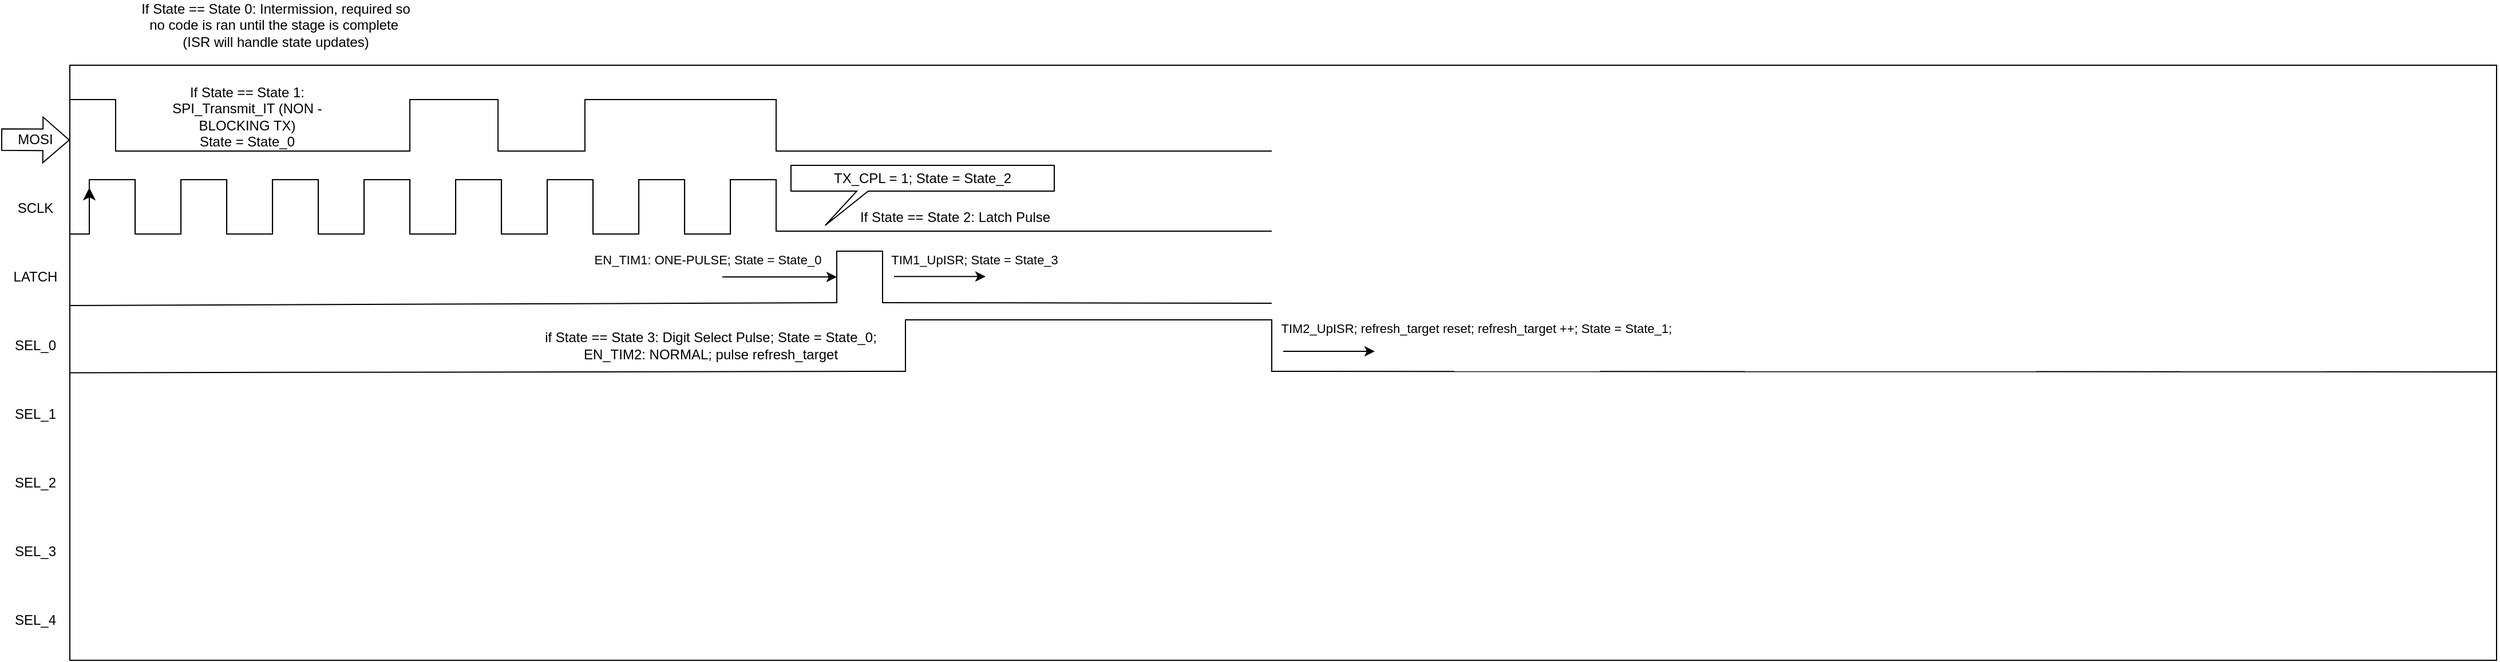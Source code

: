 <mxfile version="26.1.3">
  <diagram name="Page-1" id="Kten-343tZ4cuEPmcjij">
    <mxGraphModel dx="1684" dy="879" grid="1" gridSize="10" guides="1" tooltips="1" connect="1" arrows="1" fold="1" page="1" pageScale="1" pageWidth="850" pageHeight="1100" math="0" shadow="0">
      <root>
        <mxCell id="0" />
        <mxCell id="1" parent="0" />
        <mxCell id="N2S01_cg1BUVBJAf9Jgt-1" value="" style="rounded=0;whiteSpace=wrap;html=1;movable=0;resizable=0;rotatable=0;deletable=0;editable=0;locked=1;connectable=0;" parent="1" vertex="1">
          <mxGeometry x="110" y="110" width="2120" height="520" as="geometry" />
        </mxCell>
        <mxCell id="N2S01_cg1BUVBJAf9Jgt-2" value="MOSI" style="text;html=1;align=center;verticalAlign=middle;whiteSpace=wrap;rounded=0;" parent="1" vertex="1">
          <mxGeometry x="50" y="160" width="60" height="30" as="geometry" />
        </mxCell>
        <mxCell id="N2S01_cg1BUVBJAf9Jgt-4" value="SCLK" style="text;html=1;align=center;verticalAlign=middle;whiteSpace=wrap;rounded=0;" parent="1" vertex="1">
          <mxGeometry x="50" y="220" width="60" height="30" as="geometry" />
        </mxCell>
        <mxCell id="N2S01_cg1BUVBJAf9Jgt-5" value="LATCH" style="text;html=1;align=center;verticalAlign=middle;whiteSpace=wrap;rounded=0;" parent="1" vertex="1">
          <mxGeometry x="50" y="280" width="60" height="30" as="geometry" />
        </mxCell>
        <mxCell id="N2S01_cg1BUVBJAf9Jgt-6" value="SEL_0" style="text;html=1;align=center;verticalAlign=middle;whiteSpace=wrap;rounded=0;" parent="1" vertex="1">
          <mxGeometry x="50" y="340" width="60" height="30" as="geometry" />
        </mxCell>
        <mxCell id="N2S01_cg1BUVBJAf9Jgt-7" value="SEL_1" style="text;html=1;align=center;verticalAlign=middle;whiteSpace=wrap;rounded=0;" parent="1" vertex="1">
          <mxGeometry x="50" y="400" width="60" height="30" as="geometry" />
        </mxCell>
        <mxCell id="N2S01_cg1BUVBJAf9Jgt-8" value="SEL_2" style="text;html=1;align=center;verticalAlign=middle;whiteSpace=wrap;rounded=0;" parent="1" vertex="1">
          <mxGeometry x="50" y="460" width="60" height="30" as="geometry" />
        </mxCell>
        <mxCell id="N2S01_cg1BUVBJAf9Jgt-9" value="SEL_3" style="text;html=1;align=center;verticalAlign=middle;whiteSpace=wrap;rounded=0;" parent="1" vertex="1">
          <mxGeometry x="50" y="520" width="60" height="30" as="geometry" />
        </mxCell>
        <mxCell id="N2S01_cg1BUVBJAf9Jgt-10" value="SEL_4" style="text;html=1;align=center;verticalAlign=middle;whiteSpace=wrap;rounded=0;" parent="1" vertex="1">
          <mxGeometry x="50" y="580" width="60" height="30" as="geometry" />
        </mxCell>
        <mxCell id="N2S01_cg1BUVBJAf9Jgt-11" value="" style="edgeStyle=segmentEdgeStyle;endArrow=classic;html=1;curved=0;rounded=0;endSize=8;startSize=8;exitX=0.004;exitY=0.154;exitDx=0;exitDy=0;exitPerimeter=0;entryX=0;entryY=0.5;entryDx=0;entryDy=0;entryPerimeter=0;" parent="1" edge="1">
          <mxGeometry width="50" height="50" relative="1" as="geometry">
            <mxPoint x="110.0" y="257.47" as="sourcePoint" />
            <mxPoint x="127.04" y="217.01" as="targetPoint" />
          </mxGeometry>
        </mxCell>
        <mxCell id="N2S01_cg1BUVBJAf9Jgt-35" value="" style="group" parent="1" vertex="1" connectable="0">
          <mxGeometry x="127.04" y="210" width="320.0" height="47.5" as="geometry" />
        </mxCell>
        <mxCell id="N2S01_cg1BUVBJAf9Jgt-17" value="" style="shape=partialRectangle;whiteSpace=wrap;html=1;bottom=1;right=1;left=1;top=0;fillColor=none;routingCenterX=-0.5;rotation=-180;movable=0;resizable=0;rotatable=0;deletable=0;editable=0;locked=1;connectable=0;" parent="N2S01_cg1BUVBJAf9Jgt-35" vertex="1">
          <mxGeometry x="-1.421e-14" width="40" height="45" as="geometry" />
        </mxCell>
        <mxCell id="N2S01_cg1BUVBJAf9Jgt-19" value="" style="shape=partialRectangle;whiteSpace=wrap;html=1;bottom=1;right=1;left=1;top=0;fillColor=none;routingCenterX=-0.5;rotation=0;" parent="N2S01_cg1BUVBJAf9Jgt-35" vertex="1">
          <mxGeometry x="40.0" width="40" height="47.5" as="geometry" />
        </mxCell>
        <mxCell id="N2S01_cg1BUVBJAf9Jgt-20" value="" style="shape=partialRectangle;whiteSpace=wrap;html=1;bottom=1;right=1;left=1;top=0;fillColor=none;routingCenterX=-0.5;rotation=-180;" parent="N2S01_cg1BUVBJAf9Jgt-35" vertex="1">
          <mxGeometry x="80" width="40" height="45" as="geometry" />
        </mxCell>
        <mxCell id="N2S01_cg1BUVBJAf9Jgt-21" value="" style="shape=partialRectangle;whiteSpace=wrap;html=1;bottom=1;right=1;left=1;top=0;fillColor=none;routingCenterX=-0.5;rotation=0;" parent="N2S01_cg1BUVBJAf9Jgt-35" vertex="1">
          <mxGeometry x="120.0" width="40" height="47.5" as="geometry" />
        </mxCell>
        <mxCell id="N2S01_cg1BUVBJAf9Jgt-22" value="" style="shape=partialRectangle;whiteSpace=wrap;html=1;bottom=1;right=1;left=1;top=0;fillColor=none;routingCenterX=-0.5;rotation=-180;" parent="N2S01_cg1BUVBJAf9Jgt-35" vertex="1">
          <mxGeometry x="160" width="40" height="45" as="geometry" />
        </mxCell>
        <mxCell id="N2S01_cg1BUVBJAf9Jgt-23" value="" style="shape=partialRectangle;whiteSpace=wrap;html=1;bottom=1;right=1;left=1;top=0;fillColor=none;routingCenterX=-0.5;rotation=0;" parent="N2S01_cg1BUVBJAf9Jgt-35" vertex="1">
          <mxGeometry x="200.0" width="40" height="47.5" as="geometry" />
        </mxCell>
        <mxCell id="N2S01_cg1BUVBJAf9Jgt-24" value="" style="shape=partialRectangle;whiteSpace=wrap;html=1;bottom=1;right=1;left=1;top=0;fillColor=none;routingCenterX=-0.5;rotation=-180;" parent="N2S01_cg1BUVBJAf9Jgt-35" vertex="1">
          <mxGeometry x="240" width="40" height="45" as="geometry" />
        </mxCell>
        <mxCell id="N2S01_cg1BUVBJAf9Jgt-25" value="" style="shape=partialRectangle;whiteSpace=wrap;html=1;bottom=1;right=1;left=1;top=0;fillColor=none;routingCenterX=-0.5;rotation=0;" parent="N2S01_cg1BUVBJAf9Jgt-35" vertex="1">
          <mxGeometry x="280.0" width="40" height="47.5" as="geometry" />
        </mxCell>
        <mxCell id="N2S01_cg1BUVBJAf9Jgt-36" value="" style="group" parent="1" vertex="1" connectable="0">
          <mxGeometry x="447.04" y="210" width="320.0" height="47.5" as="geometry" />
        </mxCell>
        <mxCell id="N2S01_cg1BUVBJAf9Jgt-37" value="" style="shape=partialRectangle;whiteSpace=wrap;html=1;bottom=1;right=1;left=1;top=0;fillColor=none;routingCenterX=-0.5;rotation=-180;movable=0;resizable=0;rotatable=0;deletable=0;editable=0;locked=1;connectable=0;" parent="N2S01_cg1BUVBJAf9Jgt-36" vertex="1">
          <mxGeometry x="-1.421e-14" width="40" height="45" as="geometry" />
        </mxCell>
        <mxCell id="N2S01_cg1BUVBJAf9Jgt-38" value="" style="shape=partialRectangle;whiteSpace=wrap;html=1;bottom=1;right=1;left=1;top=0;fillColor=none;routingCenterX=-0.5;rotation=0;" parent="N2S01_cg1BUVBJAf9Jgt-36" vertex="1">
          <mxGeometry x="40.0" width="40" height="47.5" as="geometry" />
        </mxCell>
        <mxCell id="N2S01_cg1BUVBJAf9Jgt-39" value="" style="shape=partialRectangle;whiteSpace=wrap;html=1;bottom=1;right=1;left=1;top=0;fillColor=none;routingCenterX=-0.5;rotation=-180;" parent="N2S01_cg1BUVBJAf9Jgt-36" vertex="1">
          <mxGeometry x="80" width="40" height="45" as="geometry" />
        </mxCell>
        <mxCell id="N2S01_cg1BUVBJAf9Jgt-40" value="" style="shape=partialRectangle;whiteSpace=wrap;html=1;bottom=1;right=1;left=1;top=0;fillColor=none;routingCenterX=-0.5;rotation=0;" parent="N2S01_cg1BUVBJAf9Jgt-36" vertex="1">
          <mxGeometry x="120.0" width="40" height="47.5" as="geometry" />
        </mxCell>
        <mxCell id="N2S01_cg1BUVBJAf9Jgt-41" value="" style="shape=partialRectangle;whiteSpace=wrap;html=1;bottom=1;right=1;left=1;top=0;fillColor=none;routingCenterX=-0.5;rotation=-180;" parent="N2S01_cg1BUVBJAf9Jgt-36" vertex="1">
          <mxGeometry x="160" width="40" height="45" as="geometry" />
        </mxCell>
        <mxCell id="N2S01_cg1BUVBJAf9Jgt-42" value="" style="shape=partialRectangle;whiteSpace=wrap;html=1;bottom=1;right=1;left=1;top=0;fillColor=none;routingCenterX=-0.5;rotation=0;" parent="N2S01_cg1BUVBJAf9Jgt-36" vertex="1">
          <mxGeometry x="200.0" width="40" height="47.5" as="geometry" />
        </mxCell>
        <mxCell id="N2S01_cg1BUVBJAf9Jgt-43" value="" style="shape=partialRectangle;whiteSpace=wrap;html=1;bottom=1;right=1;left=1;top=0;fillColor=none;routingCenterX=-0.5;rotation=-180;" parent="N2S01_cg1BUVBJAf9Jgt-36" vertex="1">
          <mxGeometry x="240" width="40" height="45" as="geometry" />
        </mxCell>
        <mxCell id="N2S01_cg1BUVBJAf9Jgt-72" value="" style="shape=flexArrow;endArrow=classic;html=1;rounded=0;entryX=1.023;entryY=0.405;entryDx=0;entryDy=0;entryPerimeter=0;width=18.846;endSize=7.331;exitX=0;exitY=0.5;exitDx=0;exitDy=0;" parent="1" source="N2S01_cg1BUVBJAf9Jgt-2" edge="1">
          <mxGeometry width="50" height="50" relative="1" as="geometry">
            <mxPoint x="60" y="175" as="sourcePoint" />
            <mxPoint x="110" y="175.35" as="targetPoint" />
          </mxGeometry>
        </mxCell>
        <mxCell id="N2S01_cg1BUVBJAf9Jgt-73" value="" style="endArrow=none;html=1;rounded=0;" parent="1" edge="1">
          <mxGeometry width="50" height="50" relative="1" as="geometry">
            <mxPoint x="727" y="255" as="sourcePoint" />
            <mxPoint x="1160" y="255" as="targetPoint" />
            <Array as="points">
              <mxPoint x="950" y="255" />
            </Array>
          </mxGeometry>
        </mxCell>
        <mxCell id="N2S01_cg1BUVBJAf9Jgt-74" value="" style="endArrow=none;html=1;rounded=0;exitX=0;exitY=0;exitDx=0;exitDy=0;entryX=1;entryY=0;entryDx=0;entryDy=0;" parent="1" target="N2S01_cg1BUVBJAf9Jgt-75" edge="1">
          <mxGeometry width="50" height="50" relative="1" as="geometry">
            <mxPoint x="110" y="320" as="sourcePoint" />
            <mxPoint x="543" y="320" as="targetPoint" />
          </mxGeometry>
        </mxCell>
        <mxCell id="N2S01_cg1BUVBJAf9Jgt-75" value="" style="shape=partialRectangle;whiteSpace=wrap;html=1;bottom=1;right=1;left=1;top=0;fillColor=none;routingCenterX=-0.5;rotation=-180;" parent="1" vertex="1">
          <mxGeometry x="780" y="272.5" width="40" height="45" as="geometry" />
        </mxCell>
        <mxCell id="N2S01_cg1BUVBJAf9Jgt-76" value="" style="endArrow=none;html=1;rounded=0;entryX=0;entryY=0;entryDx=0;entryDy=0;" parent="1" target="N2S01_cg1BUVBJAf9Jgt-75" edge="1">
          <mxGeometry width="50" height="50" relative="1" as="geometry">
            <mxPoint x="1160" y="318" as="sourcePoint" />
            <mxPoint x="790" y="328" as="targetPoint" />
          </mxGeometry>
        </mxCell>
        <mxCell id="N2S01_cg1BUVBJAf9Jgt-77" value="" style="shape=partialRectangle;whiteSpace=wrap;html=1;bottom=1;right=1;left=1;top=0;fillColor=none;routingCenterX=-0.5;rotation=-180;" parent="1" vertex="1">
          <mxGeometry x="110" y="140" width="40" height="45" as="geometry" />
        </mxCell>
        <mxCell id="N2S01_cg1BUVBJAf9Jgt-78" value="" style="endArrow=none;html=1;rounded=0;exitX=0;exitY=0;exitDx=0;exitDy=0;entryX=1;entryY=0;entryDx=0;entryDy=0;" parent="1" target="N2S01_cg1BUVBJAf9Jgt-79" edge="1">
          <mxGeometry width="50" height="50" relative="1" as="geometry">
            <mxPoint x="150" y="185" as="sourcePoint" />
            <mxPoint x="410" y="185" as="targetPoint" />
          </mxGeometry>
        </mxCell>
        <mxCell id="N2S01_cg1BUVBJAf9Jgt-79" value="" style="shape=partialRectangle;whiteSpace=wrap;html=1;bottom=1;right=1;left=1;top=0;fillColor=none;routingCenterX=-0.5;rotation=-180;" parent="1" vertex="1">
          <mxGeometry x="407.04" y="140" width="77.04" height="45" as="geometry" />
        </mxCell>
        <mxCell id="N2S01_cg1BUVBJAf9Jgt-80" value="" style="shape=partialRectangle;whiteSpace=wrap;html=1;bottom=1;right=1;left=1;top=0;fillColor=none;routingCenterX=-0.5;rotation=-180;" parent="1" vertex="1">
          <mxGeometry x="560" y="140" width="167.04" height="45" as="geometry" />
        </mxCell>
        <mxCell id="N2S01_cg1BUVBJAf9Jgt-81" value="" style="endArrow=none;html=1;rounded=0;entryX=1;entryY=0;entryDx=0;entryDy=0;exitX=0;exitY=0;exitDx=0;exitDy=0;" parent="1" source="N2S01_cg1BUVBJAf9Jgt-79" target="N2S01_cg1BUVBJAf9Jgt-80" edge="1">
          <mxGeometry width="50" height="50" relative="1" as="geometry">
            <mxPoint x="490" y="185" as="sourcePoint" />
            <mxPoint x="417" y="195" as="targetPoint" />
          </mxGeometry>
        </mxCell>
        <mxCell id="N2S01_cg1BUVBJAf9Jgt-82" value="" style="endArrow=none;html=1;rounded=0;exitX=0;exitY=0;exitDx=0;exitDy=0;" parent="1" edge="1">
          <mxGeometry width="50" height="50" relative="1" as="geometry">
            <mxPoint x="727.04" y="185" as="sourcePoint" />
            <mxPoint x="1160" y="185" as="targetPoint" />
          </mxGeometry>
        </mxCell>
        <mxCell id="N2S01_cg1BUVBJAf9Jgt-83" value="TX_CPL = 1; State = State_2" style="shape=callout;whiteSpace=wrap;html=1;perimeter=calloutPerimeter;position2=0.13;size=30;position=0.25;base=10;" parent="1" vertex="1">
          <mxGeometry x="740" y="197.5" width="230" height="52.5" as="geometry" />
        </mxCell>
        <mxCell id="N2S01_cg1BUVBJAf9Jgt-87" value="" style="endArrow=classic;html=1;rounded=0;entryX=1;entryY=0.5;entryDx=0;entryDy=0;" parent="1" target="N2S01_cg1BUVBJAf9Jgt-75" edge="1">
          <mxGeometry relative="1" as="geometry">
            <mxPoint x="680" y="295" as="sourcePoint" />
            <mxPoint x="810" y="450" as="targetPoint" />
          </mxGeometry>
        </mxCell>
        <mxCell id="N2S01_cg1BUVBJAf9Jgt-88" value="EN_TIM1: ONE-PULSE; State = State_0" style="edgeLabel;resizable=0;html=1;;align=center;verticalAlign=middle;" parent="N2S01_cg1BUVBJAf9Jgt-87" connectable="0" vertex="1">
          <mxGeometry relative="1" as="geometry">
            <mxPoint x="-63" y="-15" as="offset" />
          </mxGeometry>
        </mxCell>
        <mxCell id="N2S01_cg1BUVBJAf9Jgt-89" value="" style="endArrow=none;html=1;rounded=0;exitX=0;exitY=0;exitDx=0;exitDy=0;entryX=1;entryY=0;entryDx=0;entryDy=0;" parent="1" target="N2S01_cg1BUVBJAf9Jgt-90" edge="1">
          <mxGeometry width="50" height="50" relative="1" as="geometry">
            <mxPoint x="110" y="378.75" as="sourcePoint" />
            <mxPoint x="543" y="378.75" as="targetPoint" />
          </mxGeometry>
        </mxCell>
        <mxCell id="N2S01_cg1BUVBJAf9Jgt-90" value="" style="shape=partialRectangle;whiteSpace=wrap;html=1;bottom=1;right=1;left=1;top=0;fillColor=none;routingCenterX=-0.5;rotation=-180;" parent="1" vertex="1">
          <mxGeometry x="840" y="332.5" width="320" height="45" as="geometry" />
        </mxCell>
        <mxCell id="N2S01_cg1BUVBJAf9Jgt-91" value="" style="endArrow=classic;html=1;rounded=0;entryX=1;entryY=0.5;entryDx=0;entryDy=0;" parent="1" edge="1">
          <mxGeometry relative="1" as="geometry">
            <mxPoint x="830" y="294.66" as="sourcePoint" />
            <mxPoint x="910.0" y="294.66" as="targetPoint" />
          </mxGeometry>
        </mxCell>
        <mxCell id="N2S01_cg1BUVBJAf9Jgt-92" value="TIM1_UpISR; State = State_3" style="edgeLabel;resizable=0;html=1;;align=center;verticalAlign=middle;" parent="N2S01_cg1BUVBJAf9Jgt-91" connectable="0" vertex="1">
          <mxGeometry relative="1" as="geometry">
            <mxPoint x="30" y="-15" as="offset" />
          </mxGeometry>
        </mxCell>
        <mxCell id="N2S01_cg1BUVBJAf9Jgt-94" value="" style="endArrow=none;html=1;rounded=0;exitX=0;exitY=0;exitDx=0;exitDy=0;" parent="1" source="N2S01_cg1BUVBJAf9Jgt-90" edge="1">
          <mxGeometry width="50" height="50" relative="1" as="geometry">
            <mxPoint x="1350" y="550" as="sourcePoint" />
            <mxPoint x="2230" y="378" as="targetPoint" />
          </mxGeometry>
        </mxCell>
        <mxCell id="5KFsCM18KpErbZv1Rxkr-2" value="If State == State 1: SPI_Transmit_IT (NON - BLOCKING TX)&lt;div&gt;State = State_0&lt;/div&gt;" style="text;html=1;align=center;verticalAlign=middle;whiteSpace=wrap;rounded=0;" vertex="1" parent="1">
          <mxGeometry x="180" y="140" width="170" height="30" as="geometry" />
        </mxCell>
        <mxCell id="5KFsCM18KpErbZv1Rxkr-3" value="If State == State 2: Latch Pulse" style="text;html=1;align=center;verticalAlign=middle;whiteSpace=wrap;rounded=0;" vertex="1" parent="1">
          <mxGeometry x="767.04" y="227.5" width="232.96" height="30" as="geometry" />
        </mxCell>
        <mxCell id="5KFsCM18KpErbZv1Rxkr-4" value="if State == State 3: Digit Select Pulse; State = State_0; EN_TIM2: NORMAL; pulse refresh_target" style="text;html=1;align=center;verticalAlign=middle;whiteSpace=wrap;rounded=0;" vertex="1" parent="1">
          <mxGeometry x="500" y="340" width="340" height="30" as="geometry" />
        </mxCell>
        <mxCell id="5KFsCM18KpErbZv1Rxkr-5" value="If State == State 0: Intermission, required so no code is ran until the stage is complete&amp;nbsp; (ISR will handle state updates)" style="text;html=1;align=center;verticalAlign=middle;whiteSpace=wrap;rounded=0;" vertex="1" parent="1">
          <mxGeometry x="170" y="60" width="240" height="30" as="geometry" />
        </mxCell>
        <mxCell id="5KFsCM18KpErbZv1Rxkr-7" value="" style="endArrow=classic;html=1;rounded=0;entryX=1;entryY=0.5;entryDx=0;entryDy=0;" edge="1" parent="1">
          <mxGeometry relative="1" as="geometry">
            <mxPoint x="1170" y="360" as="sourcePoint" />
            <mxPoint x="1250.0" y="360" as="targetPoint" />
          </mxGeometry>
        </mxCell>
        <mxCell id="5KFsCM18KpErbZv1Rxkr-8" value="TIM2_UpISR; refresh_target reset; refresh_target ++; State = State_1;&amp;nbsp;" style="edgeLabel;resizable=0;html=1;;align=center;verticalAlign=middle;" connectable="0" vertex="1" parent="5KFsCM18KpErbZv1Rxkr-7">
          <mxGeometry relative="1" as="geometry">
            <mxPoint x="130" y="-20" as="offset" />
          </mxGeometry>
        </mxCell>
      </root>
    </mxGraphModel>
  </diagram>
</mxfile>
